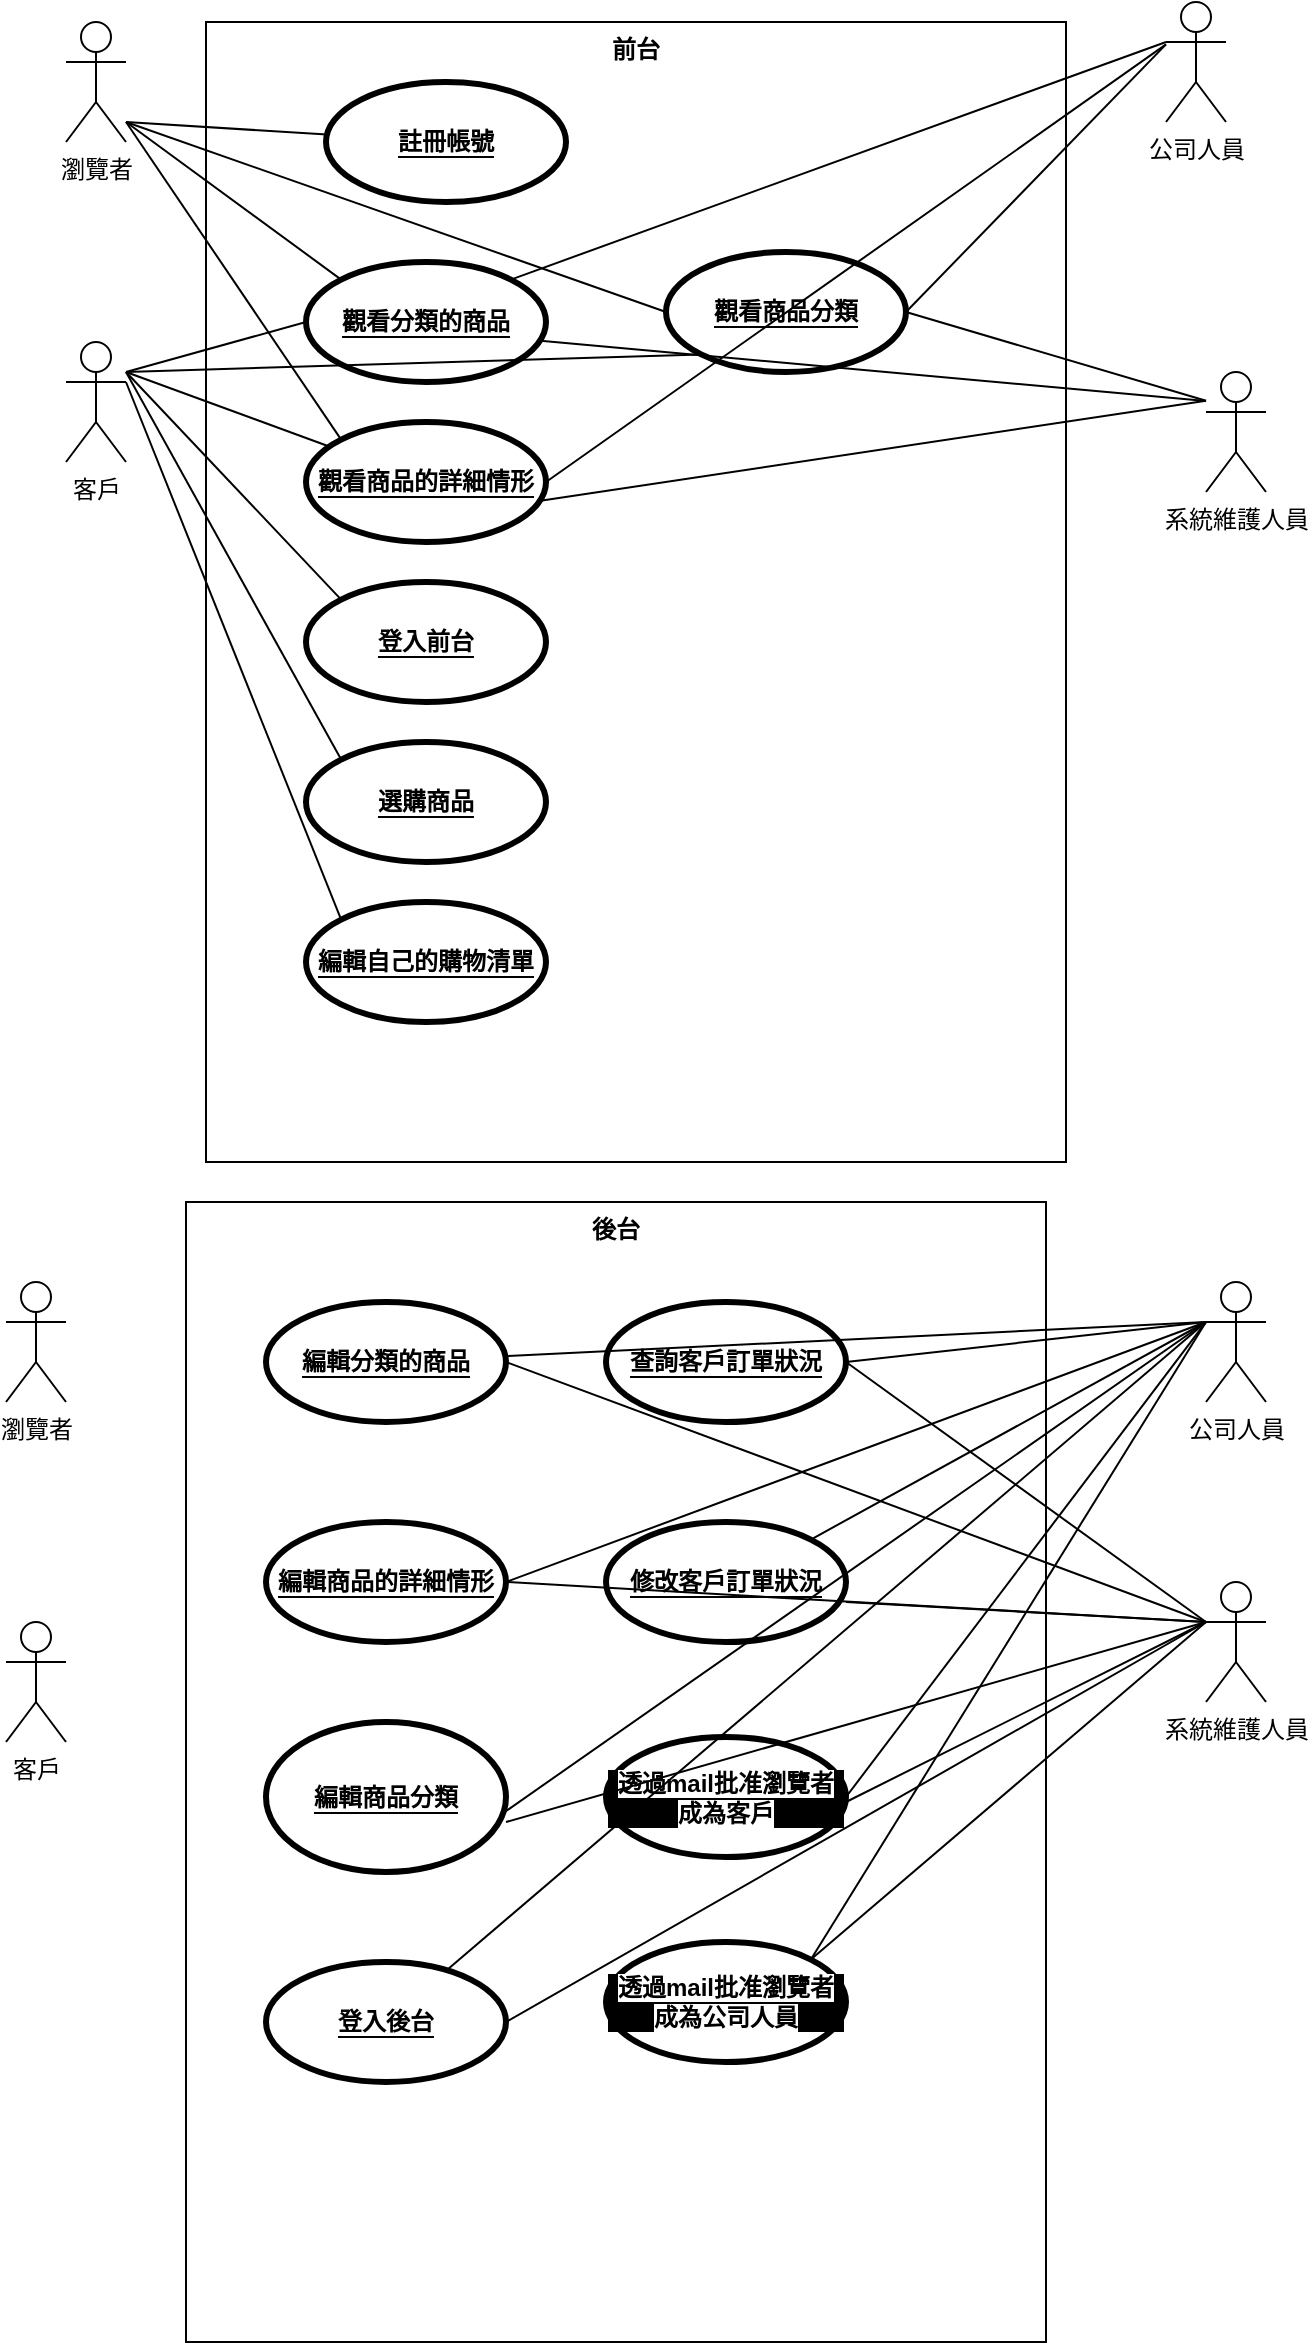 <mxfile version="18.0.2" type="device" pages="3"><diagram id="V7DGzK6TTjDBdNX_tZ4m" name="(b) 小題"><mxGraphModel dx="998" dy="580" grid="1" gridSize="10" guides="1" tooltips="1" connect="1" arrows="1" fold="1" page="1" pageScale="1" pageWidth="827" pageHeight="1169" math="0" shadow="0"><root><mxCell id="0"/><mxCell id="1" parent="0"/><mxCell id="RD9CLPQqpp1ANdk46nLd-1" value="瀏覽者" style="shape=umlActor;html=1;verticalLabelPosition=bottom;verticalAlign=top;align=center;" vertex="1" parent="1"><mxGeometry x="100" y="350" width="30" height="60" as="geometry"/></mxCell><mxCell id="RD9CLPQqpp1ANdk46nLd-2" value="客戶" style="shape=umlActor;html=1;verticalLabelPosition=bottom;verticalAlign=top;align=center;" vertex="1" parent="1"><mxGeometry x="100" y="510" width="30" height="60" as="geometry"/></mxCell><mxCell id="RD9CLPQqpp1ANdk46nLd-3" value="公司人員" style="shape=umlActor;html=1;verticalLabelPosition=bottom;verticalAlign=top;align=center;" vertex="1" parent="1"><mxGeometry x="650" y="340" width="30" height="60" as="geometry"/></mxCell><mxCell id="RD9CLPQqpp1ANdk46nLd-4" value="系統維護人員" style="shape=umlActor;html=1;verticalLabelPosition=bottom;verticalAlign=top;align=center;" vertex="1" parent="1"><mxGeometry x="670" y="525" width="30" height="60" as="geometry"/></mxCell><mxCell id="RD9CLPQqpp1ANdk46nLd-5" value="前台" style="shape=rect;html=1;verticalAlign=top;fontStyle=1;whiteSpace=wrap;align=center;" vertex="1" parent="1"><mxGeometry x="170" y="350" width="430" height="570" as="geometry"/></mxCell><mxCell id="RD9CLPQqpp1ANdk46nLd-6" value="&lt;span style=&quot;background-color: rgb(255, 255, 255);&quot;&gt;觀看商品分類&lt;/span&gt;" style="shape=ellipse;html=1;strokeWidth=3;fontStyle=1;whiteSpace=wrap;align=center;perimeter=ellipsePerimeter;labelBackgroundColor=#000000;fontColor=#000000;fillColor=#FFFFFF;strokeColor=#000000;" vertex="1" parent="1"><mxGeometry x="400" y="465" width="120" height="60" as="geometry"/></mxCell><mxCell id="RD9CLPQqpp1ANdk46nLd-7" value="&lt;span style=&quot;background-color: rgb(255, 255, 255);&quot;&gt;觀看分類的商品&lt;/span&gt;" style="shape=ellipse;html=1;strokeWidth=3;fontStyle=1;whiteSpace=wrap;align=center;perimeter=ellipsePerimeter;labelBackgroundColor=#000000;fontColor=#000000;fillColor=#FFFFFF;strokeColor=#000000;" vertex="1" parent="1"><mxGeometry x="220" y="470" width="120" height="60" as="geometry"/></mxCell><mxCell id="RD9CLPQqpp1ANdk46nLd-8" value="&lt;span style=&quot;background-color: rgb(255, 255, 255);&quot;&gt;觀看商品的詳細情形&lt;br&gt;&lt;/span&gt;" style="shape=ellipse;html=1;strokeWidth=3;fontStyle=1;whiteSpace=wrap;align=center;perimeter=ellipsePerimeter;labelBackgroundColor=#000000;fontColor=#000000;fillColor=#FFFFFF;strokeColor=#000000;" vertex="1" parent="1"><mxGeometry x="220" y="550" width="120" height="60" as="geometry"/></mxCell><mxCell id="RD9CLPQqpp1ANdk46nLd-9" value="&lt;span style=&quot;background-color: rgb(255, 255, 255);&quot;&gt;登入前台&lt;/span&gt;" style="shape=ellipse;html=1;strokeWidth=3;fontStyle=1;whiteSpace=wrap;align=center;perimeter=ellipsePerimeter;labelBackgroundColor=#000000;fontColor=#000000;fillColor=#FFFFFF;strokeColor=#000000;" vertex="1" parent="1"><mxGeometry x="220" y="630" width="120" height="60" as="geometry"/></mxCell><mxCell id="RD9CLPQqpp1ANdk46nLd-10" value="&lt;span style=&quot;background-color: rgb(255, 255, 255);&quot;&gt;選購商品&lt;/span&gt;" style="shape=ellipse;html=1;strokeWidth=3;fontStyle=1;whiteSpace=wrap;align=center;perimeter=ellipsePerimeter;labelBackgroundColor=#000000;fontColor=#000000;fillColor=#FFFFFF;strokeColor=#000000;" vertex="1" parent="1"><mxGeometry x="220" y="710" width="120" height="60" as="geometry"/></mxCell><mxCell id="RD9CLPQqpp1ANdk46nLd-11" value="&lt;span style=&quot;background-color: rgb(255, 255, 255);&quot;&gt;編輯自己的購物清單&lt;/span&gt;" style="shape=ellipse;html=1;strokeWidth=3;fontStyle=1;whiteSpace=wrap;align=center;perimeter=ellipsePerimeter;labelBackgroundColor=#000000;fontColor=#000000;fillColor=#FFFFFF;strokeColor=#000000;" vertex="1" parent="1"><mxGeometry x="220" y="790" width="120" height="60" as="geometry"/></mxCell><mxCell id="RD9CLPQqpp1ANdk46nLd-12" value="&lt;span style=&quot;background-color: rgb(255, 255, 255);&quot;&gt;註冊帳號&lt;/span&gt;" style="shape=ellipse;html=1;strokeWidth=3;fontStyle=1;whiteSpace=wrap;align=center;perimeter=ellipsePerimeter;labelBackgroundColor=#000000;fontColor=#000000;fillColor=#FFFFFF;strokeColor=#000000;" vertex="1" parent="1"><mxGeometry x="230" y="380" width="120" height="60" as="geometry"/></mxCell><mxCell id="RD9CLPQqpp1ANdk46nLd-13" value="" style="edgeStyle=none;html=1;endArrow=none;verticalAlign=bottom;rounded=0;fontColor=#000000;" edge="1" parent="1" target="RD9CLPQqpp1ANdk46nLd-12"><mxGeometry width="160" relative="1" as="geometry"><mxPoint x="130" y="400" as="sourcePoint"/><mxPoint x="290" y="380" as="targetPoint"/></mxGeometry></mxCell><mxCell id="RD9CLPQqpp1ANdk46nLd-14" style="edgeStyle=orthogonalEdgeStyle;rounded=0;orthogonalLoop=1;jettySize=auto;html=1;exitX=0.5;exitY=1;exitDx=0;exitDy=0;fontColor=#000000;" edge="1" parent="1" source="RD9CLPQqpp1ANdk46nLd-12" target="RD9CLPQqpp1ANdk46nLd-12"><mxGeometry relative="1" as="geometry"/></mxCell><mxCell id="RD9CLPQqpp1ANdk46nLd-15" value="" style="edgeStyle=none;html=1;endArrow=none;verticalAlign=bottom;rounded=0;fontColor=#000000;entryX=0;entryY=0.5;entryDx=0;entryDy=0;" edge="1" parent="1" target="RD9CLPQqpp1ANdk46nLd-6"><mxGeometry width="160" relative="1" as="geometry"><mxPoint x="130" y="400" as="sourcePoint"/><mxPoint x="233.82" y="419.466" as="targetPoint"/></mxGeometry></mxCell><mxCell id="RD9CLPQqpp1ANdk46nLd-16" value="" style="edgeStyle=none;html=1;endArrow=none;verticalAlign=bottom;rounded=0;fontColor=#000000;entryX=0;entryY=0;entryDx=0;entryDy=0;" edge="1" parent="1" target="RD9CLPQqpp1ANdk46nLd-7"><mxGeometry width="160" relative="1" as="geometry"><mxPoint x="130" y="400" as="sourcePoint"/><mxPoint x="400" y="505" as="targetPoint"/></mxGeometry></mxCell><mxCell id="RD9CLPQqpp1ANdk46nLd-17" value="" style="edgeStyle=none;html=1;endArrow=none;verticalAlign=bottom;rounded=0;fontColor=#000000;entryX=0;entryY=0;entryDx=0;entryDy=0;" edge="1" parent="1" target="RD9CLPQqpp1ANdk46nLd-8"><mxGeometry width="160" relative="1" as="geometry"><mxPoint x="130" y="400" as="sourcePoint"/><mxPoint x="420" y="515" as="targetPoint"/></mxGeometry></mxCell><mxCell id="RD9CLPQqpp1ANdk46nLd-18" value="" style="edgeStyle=none;html=1;endArrow=none;verticalAlign=bottom;rounded=0;fontColor=#000000;entryX=0;entryY=0;entryDx=0;entryDy=0;" edge="1" parent="1" target="RD9CLPQqpp1ANdk46nLd-9"><mxGeometry width="160" relative="1" as="geometry"><mxPoint x="130" y="525" as="sourcePoint"/><mxPoint x="237.574" y="603.787" as="targetPoint"/></mxGeometry></mxCell><mxCell id="RD9CLPQqpp1ANdk46nLd-19" value="" style="edgeStyle=none;html=1;endArrow=none;verticalAlign=bottom;rounded=0;fontColor=#000000;" edge="1" parent="1" target="RD9CLPQqpp1ANdk46nLd-8"><mxGeometry width="160" relative="1" as="geometry"><mxPoint x="130" y="525" as="sourcePoint"/><mxPoint x="237.574" y="603.787" as="targetPoint"/></mxGeometry></mxCell><mxCell id="RD9CLPQqpp1ANdk46nLd-20" value="" style="edgeStyle=none;html=1;endArrow=none;verticalAlign=bottom;rounded=0;fontColor=#000000;entryX=0;entryY=0.5;entryDx=0;entryDy=0;" edge="1" parent="1" target="RD9CLPQqpp1ANdk46nLd-7"><mxGeometry width="160" relative="1" as="geometry"><mxPoint x="130" y="525" as="sourcePoint"/><mxPoint x="237.574" y="603.787" as="targetPoint"/></mxGeometry></mxCell><mxCell id="RD9CLPQqpp1ANdk46nLd-21" value="" style="edgeStyle=none;html=1;endArrow=none;verticalAlign=bottom;rounded=0;fontColor=#000000;entryX=0;entryY=1;entryDx=0;entryDy=0;" edge="1" parent="1" target="RD9CLPQqpp1ANdk46nLd-6"><mxGeometry width="160" relative="1" as="geometry"><mxPoint x="130" y="525" as="sourcePoint"/><mxPoint x="237.574" y="603.787" as="targetPoint"/></mxGeometry></mxCell><mxCell id="RD9CLPQqpp1ANdk46nLd-22" value="" style="edgeStyle=none;html=1;endArrow=none;verticalAlign=bottom;rounded=0;fontColor=#000000;entryX=0;entryY=0;entryDx=0;entryDy=0;" edge="1" parent="1" target="RD9CLPQqpp1ANdk46nLd-10"><mxGeometry width="160" relative="1" as="geometry"><mxPoint x="130" y="525" as="sourcePoint"/><mxPoint x="237.574" y="603.787" as="targetPoint"/></mxGeometry></mxCell><mxCell id="RD9CLPQqpp1ANdk46nLd-23" value="" style="edgeStyle=none;html=1;endArrow=none;verticalAlign=bottom;rounded=0;fontColor=#000000;entryX=0;entryY=0;entryDx=0;entryDy=0;" edge="1" parent="1" target="RD9CLPQqpp1ANdk46nLd-11"><mxGeometry width="160" relative="1" as="geometry"><mxPoint x="130" y="530" as="sourcePoint"/><mxPoint x="237.574" y="608.787" as="targetPoint"/></mxGeometry></mxCell><mxCell id="RD9CLPQqpp1ANdk46nLd-24" value="" style="edgeStyle=none;html=1;endArrow=none;verticalAlign=bottom;rounded=0;fontColor=#000000;exitX=0.977;exitY=0.657;exitDx=0;exitDy=0;exitPerimeter=0;" edge="1" parent="1" source="RD9CLPQqpp1ANdk46nLd-7"><mxGeometry width="160" relative="1" as="geometry"><mxPoint x="510" y="539.5" as="sourcePoint"/><mxPoint x="670" y="539.5" as="targetPoint"/></mxGeometry></mxCell><mxCell id="RD9CLPQqpp1ANdk46nLd-25" value="" style="edgeStyle=none;html=1;endArrow=none;verticalAlign=bottom;rounded=0;fontColor=#000000;exitX=1;exitY=0;exitDx=0;exitDy=0;" edge="1" parent="1" source="RD9CLPQqpp1ANdk46nLd-7"><mxGeometry width="160" relative="1" as="geometry"><mxPoint x="490" y="360" as="sourcePoint"/><mxPoint x="650" y="360" as="targetPoint"/></mxGeometry></mxCell><mxCell id="RD9CLPQqpp1ANdk46nLd-26" value="" style="edgeStyle=none;html=1;endArrow=none;verticalAlign=bottom;rounded=0;fontColor=#000000;entryX=1;entryY=0.5;entryDx=0;entryDy=0;" edge="1" parent="1" target="RD9CLPQqpp1ANdk46nLd-8"><mxGeometry width="160" relative="1" as="geometry"><mxPoint x="650" y="361.21" as="sourcePoint"/><mxPoint x="757.574" y="439.997" as="targetPoint"/></mxGeometry></mxCell><mxCell id="RD9CLPQqpp1ANdk46nLd-27" value="" style="edgeStyle=none;html=1;endArrow=none;verticalAlign=bottom;rounded=0;fontColor=#000000;entryX=1;entryY=0.5;entryDx=0;entryDy=0;" edge="1" parent="1" target="RD9CLPQqpp1ANdk46nLd-6"><mxGeometry width="160" relative="1" as="geometry"><mxPoint x="650" y="361.21" as="sourcePoint"/><mxPoint x="757.574" y="439.997" as="targetPoint"/></mxGeometry></mxCell><mxCell id="RD9CLPQqpp1ANdk46nLd-28" value="" style="edgeStyle=none;html=1;endArrow=none;verticalAlign=bottom;rounded=0;fontColor=#000000;entryX=0;entryY=0;entryDx=0;entryDy=0;exitX=1;exitY=0.5;exitDx=0;exitDy=0;" edge="1" parent="1" source="RD9CLPQqpp1ANdk46nLd-6"><mxGeometry width="160" relative="1" as="geometry"><mxPoint x="562.43" y="460.61" as="sourcePoint"/><mxPoint x="670.004" y="539.397" as="targetPoint"/></mxGeometry></mxCell><mxCell id="RD9CLPQqpp1ANdk46nLd-29" value="" style="edgeStyle=none;html=1;endArrow=none;verticalAlign=bottom;rounded=0;fontColor=#000000;entryX=0;entryY=0;entryDx=0;entryDy=0;exitX=0.977;exitY=0.657;exitDx=0;exitDy=0;exitPerimeter=0;" edge="1" parent="1" source="RD9CLPQqpp1ANdk46nLd-8"><mxGeometry width="160" relative="1" as="geometry"><mxPoint x="562.43" y="460.61" as="sourcePoint"/><mxPoint x="670.004" y="539.397" as="targetPoint"/></mxGeometry></mxCell><mxCell id="RD9CLPQqpp1ANdk46nLd-30" value="後台" style="shape=rect;html=1;verticalAlign=top;fontStyle=1;whiteSpace=wrap;align=center;" vertex="1" parent="1"><mxGeometry x="160" y="940" width="430" height="570" as="geometry"/></mxCell><mxCell id="RD9CLPQqpp1ANdk46nLd-31" value="系統維護人員" style="shape=umlActor;html=1;verticalLabelPosition=bottom;verticalAlign=top;align=center;" vertex="1" parent="1"><mxGeometry x="670" y="1130" width="30" height="60" as="geometry"/></mxCell><mxCell id="RD9CLPQqpp1ANdk46nLd-32" value="公司人員" style="shape=umlActor;html=1;verticalLabelPosition=bottom;verticalAlign=top;align=center;" vertex="1" parent="1"><mxGeometry x="670" y="980" width="30" height="60" as="geometry"/></mxCell><mxCell id="RD9CLPQqpp1ANdk46nLd-33" value="&lt;span style=&quot;background-color: rgb(255, 255, 255);&quot;&gt;編輯分類的商品&lt;/span&gt;" style="shape=ellipse;html=1;strokeWidth=3;fontStyle=1;whiteSpace=wrap;align=center;perimeter=ellipsePerimeter;labelBackgroundColor=#000000;fontColor=#000000;fillColor=#FFFFFF;strokeColor=#000000;" vertex="1" parent="1"><mxGeometry x="200" y="990" width="120" height="60" as="geometry"/></mxCell><mxCell id="RD9CLPQqpp1ANdk46nLd-34" value="&lt;span style=&quot;background-color: rgb(255, 255, 255);&quot;&gt;編輯商品的詳細情形&lt;br&gt;&lt;/span&gt;" style="shape=ellipse;html=1;strokeWidth=3;fontStyle=1;whiteSpace=wrap;align=center;perimeter=ellipsePerimeter;labelBackgroundColor=#000000;fontColor=#000000;fillColor=#FFFFFF;strokeColor=#000000;" vertex="1" parent="1"><mxGeometry x="200" y="1100" width="120" height="60" as="geometry"/></mxCell><mxCell id="RD9CLPQqpp1ANdk46nLd-35" value="&lt;span style=&quot;background-color: rgb(255, 255, 255);&quot;&gt;編輯商品分類&lt;/span&gt;" style="shape=ellipse;html=1;strokeWidth=3;fontStyle=1;whiteSpace=wrap;align=center;perimeter=ellipsePerimeter;labelBackgroundColor=#000000;fontColor=#000000;fillColor=#FFFFFF;strokeColor=#000000;" vertex="1" parent="1"><mxGeometry x="200" y="1200" width="120" height="75" as="geometry"/></mxCell><mxCell id="RD9CLPQqpp1ANdk46nLd-36" value="&lt;span style=&quot;background-color: rgb(255, 255, 255);&quot;&gt;登入後台&lt;/span&gt;" style="shape=ellipse;html=1;strokeWidth=3;fontStyle=1;whiteSpace=wrap;align=center;perimeter=ellipsePerimeter;labelBackgroundColor=#000000;fontColor=#000000;fillColor=#FFFFFF;strokeColor=#000000;" vertex="1" parent="1"><mxGeometry x="200" y="1320" width="120" height="60" as="geometry"/></mxCell><mxCell id="RD9CLPQqpp1ANdk46nLd-37" value="瀏覽者" style="shape=umlActor;html=1;verticalLabelPosition=bottom;verticalAlign=top;align=center;" vertex="1" parent="1"><mxGeometry x="70" y="980" width="30" height="60" as="geometry"/></mxCell><mxCell id="RD9CLPQqpp1ANdk46nLd-38" value="客戶" style="shape=umlActor;html=1;verticalLabelPosition=bottom;verticalAlign=top;align=center;" vertex="1" parent="1"><mxGeometry x="70" y="1150" width="30" height="60" as="geometry"/></mxCell><mxCell id="RD9CLPQqpp1ANdk46nLd-39" value="&lt;span style=&quot;background-color: rgb(255, 255, 255);&quot;&gt;查詢客戶訂單狀況&lt;/span&gt;" style="shape=ellipse;html=1;strokeWidth=3;fontStyle=1;whiteSpace=wrap;align=center;perimeter=ellipsePerimeter;labelBackgroundColor=#000000;fontColor=#000000;fillColor=#FFFFFF;strokeColor=#000000;" vertex="1" parent="1"><mxGeometry x="370" y="990" width="120" height="60" as="geometry"/></mxCell><mxCell id="RD9CLPQqpp1ANdk46nLd-40" value="&lt;span style=&quot;background-color: rgb(255, 255, 255);&quot;&gt;修改客戶訂單狀況&lt;/span&gt;" style="shape=ellipse;html=1;strokeWidth=3;fontStyle=1;whiteSpace=wrap;align=center;perimeter=ellipsePerimeter;labelBackgroundColor=#000000;fontColor=#000000;fillColor=#FFFFFF;strokeColor=#000000;" vertex="1" parent="1"><mxGeometry x="370" y="1100" width="120" height="60" as="geometry"/></mxCell><mxCell id="RD9CLPQqpp1ANdk46nLd-41" value="&lt;span style=&quot;background-color: rgb(255, 255, 255);&quot;&gt;透過mail批准瀏覽者成為客戶&lt;br&gt;&lt;/span&gt;" style="shape=ellipse;html=1;strokeWidth=3;fontStyle=1;whiteSpace=wrap;align=center;perimeter=ellipsePerimeter;labelBackgroundColor=#000000;fontColor=#000000;fillColor=#FFFFFF;strokeColor=#000000;" vertex="1" parent="1"><mxGeometry x="370" y="1207.5" width="120" height="60" as="geometry"/></mxCell><mxCell id="RD9CLPQqpp1ANdk46nLd-42" value="&lt;span style=&quot;background-color: rgb(255, 255, 255);&quot;&gt;透過mail批准瀏覽者成為公司人員&lt;br&gt;&lt;/span&gt;" style="shape=ellipse;html=1;strokeWidth=3;fontStyle=1;whiteSpace=wrap;align=center;perimeter=ellipsePerimeter;labelBackgroundColor=#000000;fontColor=#000000;fillColor=#FFFFFF;strokeColor=#000000;" vertex="1" parent="1"><mxGeometry x="370" y="1310" width="120" height="60" as="geometry"/></mxCell><mxCell id="RD9CLPQqpp1ANdk46nLd-43" value="" style="edgeStyle=none;html=1;endArrow=none;verticalAlign=bottom;rounded=0;fontColor=#000000;" edge="1" parent="1" source="RD9CLPQqpp1ANdk46nLd-33"><mxGeometry width="160" relative="1" as="geometry"><mxPoint x="510" y="1000" as="sourcePoint"/><mxPoint x="670" y="1000" as="targetPoint"/></mxGeometry></mxCell><mxCell id="RD9CLPQqpp1ANdk46nLd-44" value="" style="edgeStyle=none;html=1;endArrow=none;verticalAlign=bottom;rounded=0;fontColor=#000000;exitX=1;exitY=0.5;exitDx=0;exitDy=0;" edge="1" parent="1" source="RD9CLPQqpp1ANdk46nLd-34"><mxGeometry width="160" relative="1" as="geometry"><mxPoint x="329.716" y="1027.087" as="sourcePoint"/><mxPoint x="670" y="1000" as="targetPoint"/></mxGeometry></mxCell><mxCell id="RD9CLPQqpp1ANdk46nLd-45" value="" style="edgeStyle=none;html=1;endArrow=none;verticalAlign=bottom;rounded=0;fontColor=#000000;exitX=0.99;exitY=0.605;exitDx=0;exitDy=0;exitPerimeter=0;" edge="1" parent="1" source="RD9CLPQqpp1ANdk46nLd-35"><mxGeometry width="160" relative="1" as="geometry"><mxPoint x="339.716" y="1037.087" as="sourcePoint"/><mxPoint x="670" y="1000" as="targetPoint"/></mxGeometry></mxCell><mxCell id="RD9CLPQqpp1ANdk46nLd-46" value="" style="edgeStyle=none;html=1;endArrow=none;verticalAlign=bottom;rounded=0;fontColor=#000000;" edge="1" parent="1" source="RD9CLPQqpp1ANdk46nLd-36"><mxGeometry width="160" relative="1" as="geometry"><mxPoint x="349.716" y="1047.087" as="sourcePoint"/><mxPoint x="670" y="1000" as="targetPoint"/></mxGeometry></mxCell><mxCell id="RD9CLPQqpp1ANdk46nLd-47" value="" style="edgeStyle=none;html=1;endArrow=none;verticalAlign=bottom;rounded=0;fontColor=#000000;exitX=1;exitY=0.5;exitDx=0;exitDy=0;" edge="1" parent="1" source="RD9CLPQqpp1ANdk46nLd-39"><mxGeometry width="160" relative="1" as="geometry"><mxPoint x="359.716" y="1057.087" as="sourcePoint"/><mxPoint x="670" y="1000" as="targetPoint"/></mxGeometry></mxCell><mxCell id="RD9CLPQqpp1ANdk46nLd-48" value="" style="edgeStyle=none;html=1;endArrow=none;verticalAlign=bottom;rounded=0;fontColor=#000000;exitX=1;exitY=0;exitDx=0;exitDy=0;" edge="1" parent="1" source="RD9CLPQqpp1ANdk46nLd-40"><mxGeometry width="160" relative="1" as="geometry"><mxPoint x="500" y="1120" as="sourcePoint"/><mxPoint x="670" y="1000" as="targetPoint"/></mxGeometry></mxCell><mxCell id="RD9CLPQqpp1ANdk46nLd-49" value="" style="edgeStyle=none;html=1;endArrow=none;verticalAlign=bottom;rounded=0;fontColor=#000000;exitX=1;exitY=0.5;exitDx=0;exitDy=0;entryX=0;entryY=0.333;entryDx=0;entryDy=0;entryPerimeter=0;" edge="1" parent="1" source="RD9CLPQqpp1ANdk46nLd-41" target="RD9CLPQqpp1ANdk46nLd-32"><mxGeometry width="160" relative="1" as="geometry"><mxPoint x="510" y="1040" as="sourcePoint"/><mxPoint x="690" y="1020" as="targetPoint"/></mxGeometry></mxCell><mxCell id="RD9CLPQqpp1ANdk46nLd-50" value="" style="edgeStyle=none;html=1;endArrow=none;verticalAlign=bottom;rounded=0;fontColor=#000000;exitX=1;exitY=0;exitDx=0;exitDy=0;entryX=0;entryY=0.333;entryDx=0;entryDy=0;entryPerimeter=0;" edge="1" parent="1" source="RD9CLPQqpp1ANdk46nLd-42" target="RD9CLPQqpp1ANdk46nLd-32"><mxGeometry width="160" relative="1" as="geometry"><mxPoint x="520" y="1050" as="sourcePoint"/><mxPoint x="700" y="1030" as="targetPoint"/></mxGeometry></mxCell><mxCell id="RD9CLPQqpp1ANdk46nLd-51" value="" style="edgeStyle=none;html=1;endArrow=none;verticalAlign=bottom;rounded=0;fontColor=#000000;exitX=1;exitY=0.5;exitDx=0;exitDy=0;" edge="1" parent="1" source="RD9CLPQqpp1ANdk46nLd-33"><mxGeometry width="160" relative="1" as="geometry"><mxPoint x="319.716" y="1167.087" as="sourcePoint"/><mxPoint x="670" y="1150" as="targetPoint"/></mxGeometry></mxCell><mxCell id="RD9CLPQqpp1ANdk46nLd-52" value="" style="edgeStyle=none;html=1;endArrow=none;verticalAlign=bottom;rounded=0;fontColor=#000000;exitX=1;exitY=0.5;exitDx=0;exitDy=0;" edge="1" parent="1" source="RD9CLPQqpp1ANdk46nLd-34"><mxGeometry width="160" relative="1" as="geometry"><mxPoint x="320" y="1280" as="sourcePoint"/><mxPoint x="670" y="1150" as="targetPoint"/></mxGeometry></mxCell><mxCell id="RD9CLPQqpp1ANdk46nLd-53" value="" style="edgeStyle=none;html=1;endArrow=none;verticalAlign=bottom;rounded=0;fontColor=#000000;" edge="1" parent="1"><mxGeometry width="160" relative="1" as="geometry"><mxPoint x="490" y="1140" as="sourcePoint"/><mxPoint x="670" y="1150" as="targetPoint"/></mxGeometry></mxCell><mxCell id="RD9CLPQqpp1ANdk46nLd-54" value="" style="edgeStyle=none;html=1;endArrow=none;verticalAlign=bottom;rounded=0;fontColor=#000000;exitX=1;exitY=0.667;exitDx=0;exitDy=0;exitPerimeter=0;" edge="1" parent="1" source="RD9CLPQqpp1ANdk46nLd-35"><mxGeometry width="160" relative="1" as="geometry"><mxPoint x="290.324" y="1474.113" as="sourcePoint"/><mxPoint x="670" y="1150" as="targetPoint"/></mxGeometry></mxCell><mxCell id="RD9CLPQqpp1ANdk46nLd-55" value="" style="edgeStyle=none;html=1;endArrow=none;verticalAlign=bottom;rounded=0;fontColor=#000000;" edge="1" parent="1"><mxGeometry width="160" relative="1" as="geometry"><mxPoint x="490" y="1020" as="sourcePoint"/><mxPoint x="670" y="1150" as="targetPoint"/></mxGeometry></mxCell><mxCell id="RD9CLPQqpp1ANdk46nLd-56" value="" style="edgeStyle=none;html=1;endArrow=none;verticalAlign=bottom;rounded=0;fontColor=#000000;entryX=0;entryY=0.333;entryDx=0;entryDy=0;entryPerimeter=0;" edge="1" parent="1"><mxGeometry width="160" relative="1" as="geometry"><mxPoint x="490" y="1240" as="sourcePoint"/><mxPoint x="670" y="1150" as="targetPoint"/></mxGeometry></mxCell><mxCell id="RD9CLPQqpp1ANdk46nLd-57" value="" style="edgeStyle=none;html=1;endArrow=none;verticalAlign=bottom;rounded=0;fontColor=#000000;exitX=1;exitY=0.5;exitDx=0;exitDy=0;entryX=0;entryY=0.333;entryDx=0;entryDy=0;entryPerimeter=0;" edge="1" parent="1" source="RD9CLPQqpp1ANdk46nLd-36"><mxGeometry width="160" relative="1" as="geometry"><mxPoint x="472.426" y="1468.787" as="sourcePoint"/><mxPoint x="670" y="1150" as="targetPoint"/></mxGeometry></mxCell><mxCell id="RD9CLPQqpp1ANdk46nLd-58" value="" style="edgeStyle=none;html=1;endArrow=none;verticalAlign=bottom;rounded=0;fontColor=#000000;exitX=1;exitY=0;exitDx=0;exitDy=0;" edge="1" parent="1" source="RD9CLPQqpp1ANdk46nLd-42"><mxGeometry width="160" relative="1" as="geometry"><mxPoint x="482.426" y="1328.787" as="sourcePoint"/><mxPoint x="670" y="1150" as="targetPoint"/></mxGeometry></mxCell></root></mxGraphModel></diagram><diagram id="BZPio_Jj3uGKRLuExNS9" name="(d) 小題"><mxGraphModel dx="998" dy="580" grid="1" gridSize="10" guides="1" tooltips="1" connect="1" arrows="1" fold="1" page="1" pageScale="1" pageWidth="827" pageHeight="1169" math="0" shadow="0"><root><mxCell id="Udvxj7O8KsXDByOM07qp-0"/><mxCell id="Udvxj7O8KsXDByOM07qp-1" parent="Udvxj7O8KsXDByOM07qp-0"/></root></mxGraphModel></diagram><diagram id="FHXIc3Kpj9RXKwcUpcDl" name="(e) 小題"><mxGraphModel dx="998" dy="580" grid="1" gridSize="10" guides="1" tooltips="1" connect="1" arrows="1" fold="1" page="1" pageScale="1" pageWidth="827" pageHeight="1169" math="0" shadow="0"><root><mxCell id="0"/><mxCell id="1" parent="0"/></root></mxGraphModel></diagram></mxfile>